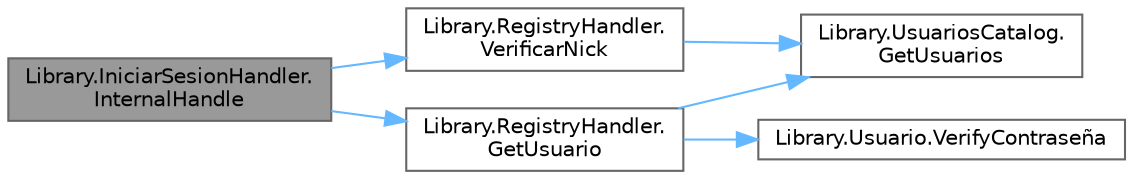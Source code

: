 digraph "Library.IniciarSesionHandler.InternalHandle"
{
 // INTERACTIVE_SVG=YES
 // LATEX_PDF_SIZE
  bgcolor="transparent";
  edge [fontname=Helvetica,fontsize=10,labelfontname=Helvetica,labelfontsize=10];
  node [fontname=Helvetica,fontsize=10,shape=box,height=0.2,width=0.4];
  rankdir="LR";
  Node1 [label="Library.IniciarSesionHandler.\lInternalHandle",height=0.2,width=0.4,color="gray40", fillcolor="grey60", style="filled", fontcolor="black",tooltip="Procesamiento de los mensajes."];
  Node1 -> Node2 [color="steelblue1",style="solid"];
  Node2 [label="Library.RegistryHandler.\lGetUsuario",height=0.2,width=0.4,color="grey40", fillcolor="white", style="filled",URL="$classLibrary_1_1RegistryHandler.html#ab102a5d3011a478c5e6b60401941d429",tooltip="Método para obtener los datos de un Usuario."];
  Node2 -> Node3 [color="steelblue1",style="solid"];
  Node3 [label="Library.UsuariosCatalog.\lGetUsuarios",height=0.2,width=0.4,color="grey40", fillcolor="white", style="filled",URL="$classLibrary_1_1UsuariosCatalog.html#a6a3f81b438afc68cd3809e603728f9bb",tooltip="Método para conocer los usuarios."];
  Node2 -> Node4 [color="steelblue1",style="solid"];
  Node4 [label="Library.Usuario.VerifyContraseña",height=0.2,width=0.4,color="grey40", fillcolor="white", style="filled",URL="$classLibrary_1_1Usuario.html#acbdfa6138482340a11d788735778f6ec",tooltip="Método verificar que la contraseña sea igual a la anteriormente ingresada al iniciar sesión."];
  Node1 -> Node5 [color="steelblue1",style="solid"];
  Node5 [label="Library.RegistryHandler.\lVerificarNick",height=0.2,width=0.4,color="grey40", fillcolor="white", style="filled",URL="$classLibrary_1_1RegistryHandler.html#ab807cbae1dac0a1a8d26a3d3dab44b20",tooltip="Método para verificar el nickname de un Usuario."];
  Node5 -> Node3 [color="steelblue1",style="solid"];
}
